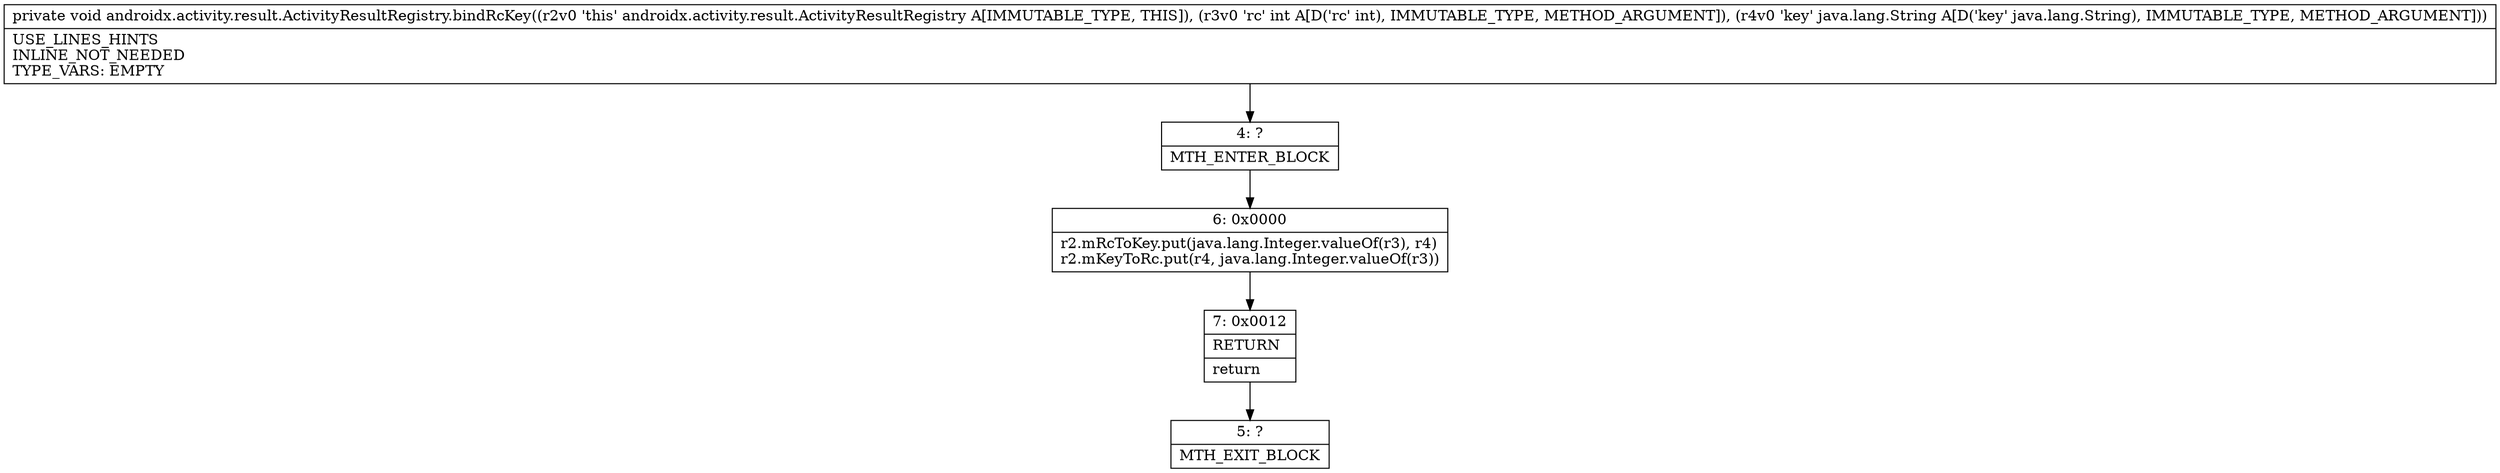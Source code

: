 digraph "CFG forandroidx.activity.result.ActivityResultRegistry.bindRcKey(ILjava\/lang\/String;)V" {
Node_4 [shape=record,label="{4\:\ ?|MTH_ENTER_BLOCK\l}"];
Node_6 [shape=record,label="{6\:\ 0x0000|r2.mRcToKey.put(java.lang.Integer.valueOf(r3), r4)\lr2.mKeyToRc.put(r4, java.lang.Integer.valueOf(r3))\l}"];
Node_7 [shape=record,label="{7\:\ 0x0012|RETURN\l|return\l}"];
Node_5 [shape=record,label="{5\:\ ?|MTH_EXIT_BLOCK\l}"];
MethodNode[shape=record,label="{private void androidx.activity.result.ActivityResultRegistry.bindRcKey((r2v0 'this' androidx.activity.result.ActivityResultRegistry A[IMMUTABLE_TYPE, THIS]), (r3v0 'rc' int A[D('rc' int), IMMUTABLE_TYPE, METHOD_ARGUMENT]), (r4v0 'key' java.lang.String A[D('key' java.lang.String), IMMUTABLE_TYPE, METHOD_ARGUMENT]))  | USE_LINES_HINTS\lINLINE_NOT_NEEDED\lTYPE_VARS: EMPTY\l}"];
MethodNode -> Node_4;Node_4 -> Node_6;
Node_6 -> Node_7;
Node_7 -> Node_5;
}

